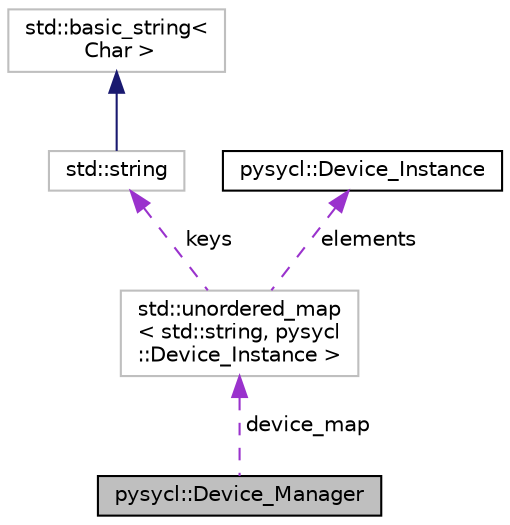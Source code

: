 digraph "pysycl::Device_Manager"
{
 // INTERACTIVE_SVG=YES
 // LATEX_PDF_SIZE
  bgcolor="transparent";
  edge [fontname="Helvetica",fontsize="10",labelfontname="Helvetica",labelfontsize="10"];
  node [fontname="Helvetica",fontsize="10",shape=record];
  Node1 [label="pysycl::Device_Manager",height=0.2,width=0.4,color="black", fillcolor="grey75", style="filled", fontcolor="black",tooltip="Class representing a device instance."];
  Node2 -> Node1 [dir="back",color="darkorchid3",fontsize="10",style="dashed",label=" device_map" ,fontname="Helvetica"];
  Node2 [label="std::unordered_map\l\< std::string, pysycl\l::Device_Instance \>",height=0.2,width=0.4,color="grey75",tooltip=" "];
  Node3 -> Node2 [dir="back",color="darkorchid3",fontsize="10",style="dashed",label=" keys" ,fontname="Helvetica"];
  Node3 [label="std::string",height=0.2,width=0.4,color="grey75",tooltip=" "];
  Node4 -> Node3 [dir="back",color="midnightblue",fontsize="10",style="solid",fontname="Helvetica"];
  Node4 [label="std::basic_string\<\l Char \>",height=0.2,width=0.4,color="grey75",tooltip=" "];
  Node5 -> Node2 [dir="back",color="darkorchid3",fontsize="10",style="dashed",label=" elements" ,fontname="Helvetica"];
  Node5 [label="pysycl::Device_Instance",height=0.2,width=0.4,color="black",URL="$classpysycl_1_1_device___instance.html",tooltip="Class representing a device instance."];
}
